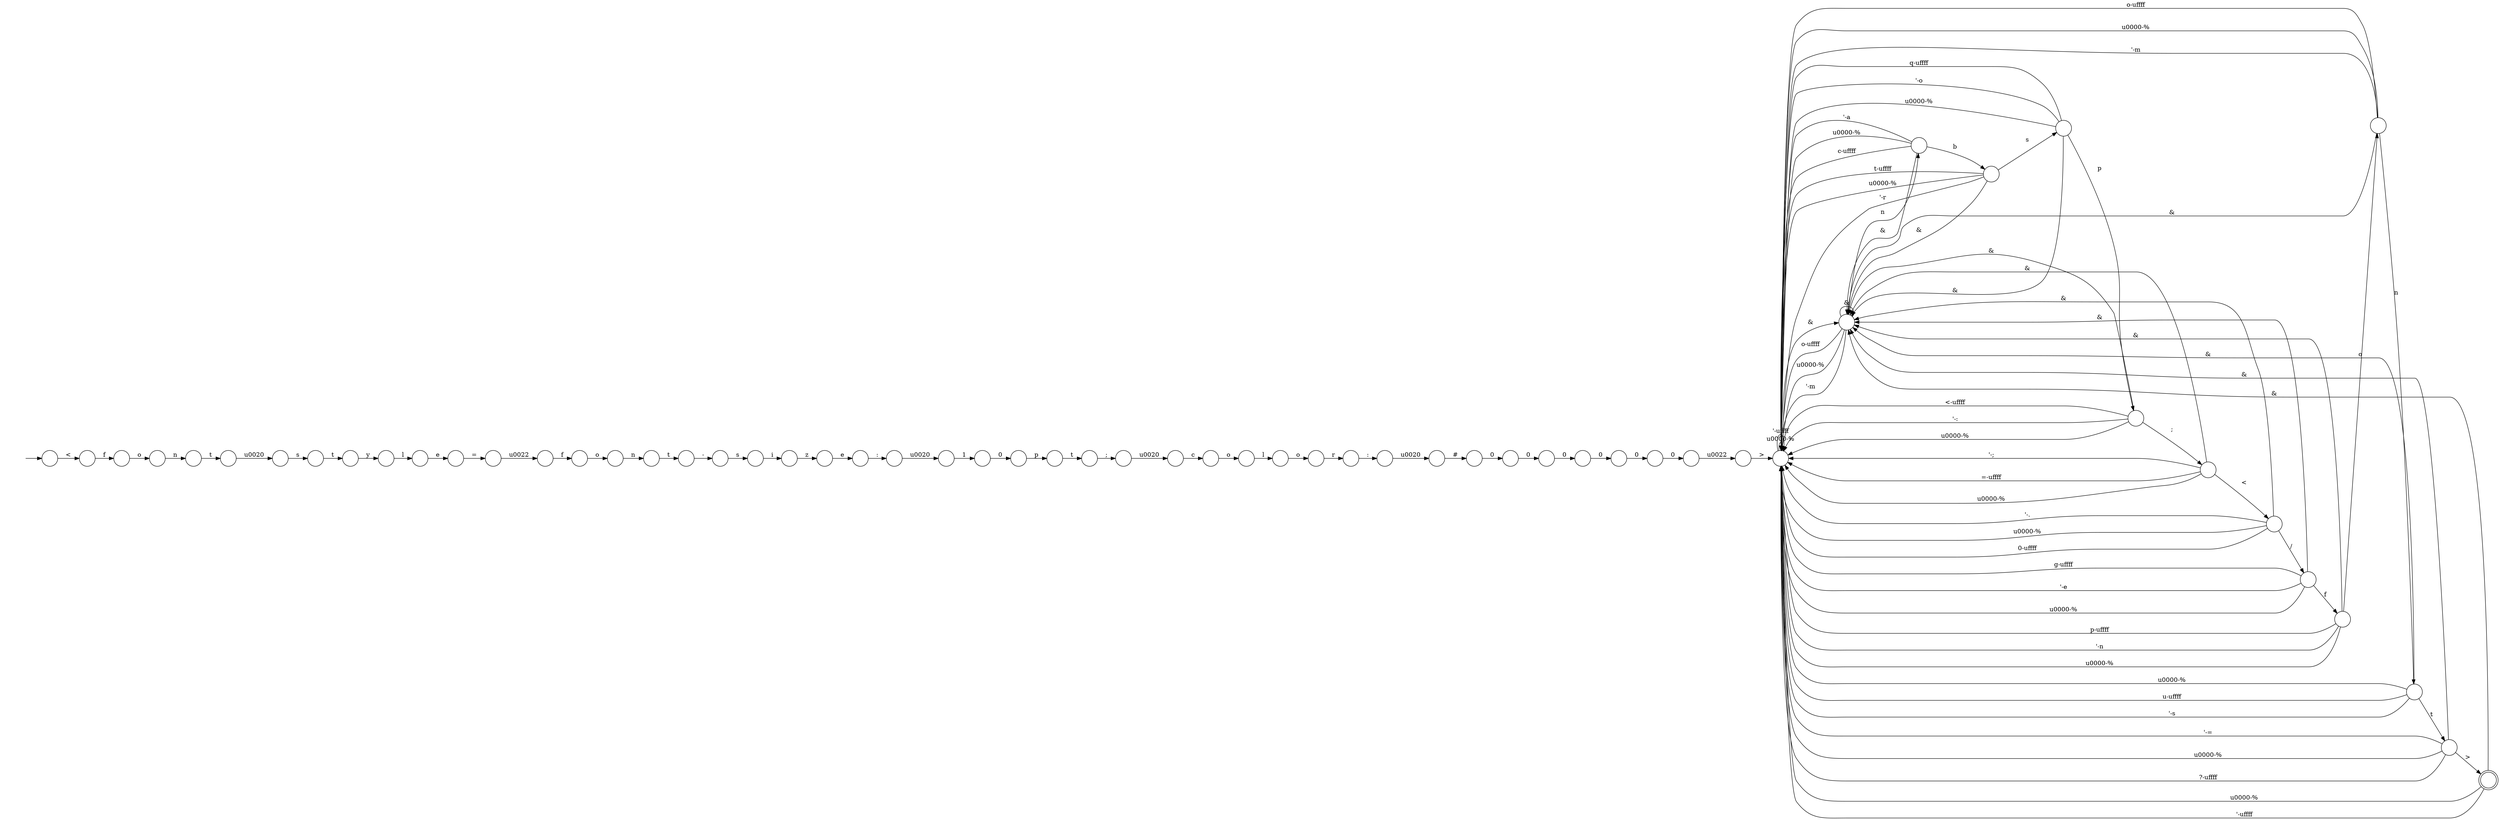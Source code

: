 digraph Automaton {
  rankdir = LR;
  0 [shape=circle,label=""];
  0 -> 55 [label="c"]
  1 [shape=circle,label=""];
  1 -> 21 [label="e"]
  2 [shape=circle,label=""];
  2 -> 28 [label="\u0022"]
  3 [shape=circle,label=""];
  3 -> 14 [label="f"]
  4 [shape=circle,label=""];
  4 -> 11 [label="n"]
  4 -> 59 [label="o-\uffff"]
  4 -> 20 [label="&"]
  4 -> 59 [label="\u0000-%"]
  4 -> 59 [label="'-m"]
  5 [shape=circle,label=""];
  5 -> 1 [label="l"]
  6 [shape=circle,label=""];
  6 -> 59 [label="q-\uffff"]
  6 -> 59 [label="'-o"]
  6 -> 20 [label="&"]
  6 -> 50 [label="p"]
  6 -> 59 [label="\u0000-%"]
  7 [shape=circle,label=""];
  7 -> 27 [label="\u0020"]
  8 [shape=circle,label=""];
  8 -> 59 [label=">"]
  9 [shape=circle,label=""];
  9 -> 24 [label="o"]
  10 [shape=circle,label=""];
  10 -> 30 [label="0"]
  11 [shape=circle,label=""];
  11 -> 57 [label="t"]
  11 -> 20 [label="&"]
  11 -> 59 [label="\u0000-%"]
  11 -> 59 [label="u-\uffff"]
  11 -> 59 [label="'-s"]
  12 [shape=circle,label=""];
  12 -> 45 [label="t"]
  13 [shape=circle,label=""];
  13 -> 7 [label="t"]
  14 [shape=circle,label=""];
  14 -> 46 [label="o"]
  15 [shape=circle,label=""];
  15 -> 18 [label="s"]
  16 [shape=circle,label=""];
  16 -> 0 [label="\u0020"]
  17 [shape=circle,label=""];
  17 -> 26 [label="1"]
  18 [shape=circle,label=""];
  18 -> 23 [label="i"]
  19 [shape=circle,label=""];
  19 -> 12 [label="n"]
  20 [shape=circle,label=""];
  20 -> 52 [label="n"]
  20 -> 59 [label="o-\uffff"]
  20 -> 20 [label="&"]
  20 -> 59 [label="\u0000-%"]
  20 -> 59 [label="'-m"]
  21 [shape=circle,label=""];
  21 -> 2 [label="="]
  22 [shape=circle,label=""];
  22 -> 59 [label="'-;"]
  22 -> 59 [label="=-\uffff"]
  22 -> 20 [label="&"]
  22 -> 59 [label="\u0000-%"]
  22 -> 31 [label="<"]
  23 [shape=circle,label=""];
  23 -> 40 [label="z"]
  24 [shape=circle,label=""];
  24 -> 48 [label="r"]
  25 [shape=circle,label=""];
  25 -> 10 [label="0"]
  26 [shape=circle,label=""];
  26 -> 35 [label="0"]
  27 [shape=circle,label=""];
  27 -> 43 [label="s"]
  28 [shape=circle,label=""];
  28 -> 47 [label="f"]
  29 [shape=circle,label=""];
  29 -> 8 [label="\u0022"]
  30 [shape=circle,label=""];
  30 -> 36 [label="0"]
  31 [shape=circle,label=""];
  31 -> 59 [label="'-."]
  31 -> 56 [label="/"]
  31 -> 20 [label="&"]
  31 -> 59 [label="\u0000-%"]
  31 -> 59 [label="0-\uffff"]
  32 [shape=circle,label=""];
  32 -> 34 [label="t"]
  33 [shape=circle,label=""];
  33 -> 17 [label="\u0020"]
  34 [shape=circle,label=""];
  34 -> 16 [label=";"]
  35 [shape=circle,label=""];
  35 -> 32 [label="p"]
  36 [shape=circle,label=""];
  36 -> 42 [label="0"]
  37 [shape=circle,label=""];
  37 -> 29 [label="0"]
  38 [shape=circle,label=""];
  38 -> 25 [label="#"]
  39 [shape=circle,label=""];
  39 -> 33 [label=":"]
  40 [shape=circle,label=""];
  40 -> 39 [label="e"]
  41 [shape=circle,label=""];
  41 -> 5 [label="y"]
  42 [shape=circle,label=""];
  42 -> 37 [label="0"]
  43 [shape=circle,label=""];
  43 -> 41 [label="t"]
  44 [shape=circle,label=""];
  44 -> 20 [label="&"]
  44 -> 6 [label="s"]
  44 -> 59 [label="t-\uffff"]
  44 -> 59 [label="\u0000-%"]
  44 -> 59 [label="'-r"]
  45 [shape=circle,label=""];
  45 -> 15 [label="-"]
  46 [shape=circle,label=""];
  46 -> 13 [label="n"]
  47 [shape=circle,label=""];
  47 -> 19 [label="o"]
  48 [shape=circle,label=""];
  48 -> 58 [label=":"]
  49 [shape=circle,label=""];
  49 -> 9 [label="l"]
  50 [shape=circle,label=""];
  50 -> 59 [label="<-\uffff"]
  50 -> 59 [label="'-:"]
  50 -> 20 [label="&"]
  50 -> 22 [label=";"]
  50 -> 59 [label="\u0000-%"]
  51 [shape=doublecircle,label=""];
  51 -> 20 [label="&"]
  51 -> 59 [label="\u0000-%"]
  51 -> 59 [label="'-\uffff"]
  52 [shape=circle,label=""];
  52 -> 59 [label="'-a"]
  52 -> 20 [label="&"]
  52 -> 44 [label="b"]
  52 -> 59 [label="\u0000-%"]
  52 -> 59 [label="c-\uffff"]
  53 [shape=circle,label=""];
  initial [shape=plaintext,label=""];
  initial -> 53
  53 -> 3 [label="<"]
  54 [shape=circle,label=""];
  54 -> 59 [label="p-\uffff"]
  54 -> 59 [label="'-n"]
  54 -> 20 [label="&"]
  54 -> 59 [label="\u0000-%"]
  54 -> 4 [label="o"]
  55 [shape=circle,label=""];
  55 -> 49 [label="o"]
  56 [shape=circle,label=""];
  56 -> 54 [label="f"]
  56 -> 20 [label="&"]
  56 -> 59 [label="g-\uffff"]
  56 -> 59 [label="'-e"]
  56 -> 59 [label="\u0000-%"]
  57 [shape=circle,label=""];
  57 -> 20 [label="&"]
  57 -> 59 [label="'-="]
  57 -> 51 [label=">"]
  57 -> 59 [label="\u0000-%"]
  57 -> 59 [label="?-\uffff"]
  58 [shape=circle,label=""];
  58 -> 38 [label="\u0020"]
  59 [shape=circle,label=""];
  59 -> 20 [label="&"]
  59 -> 59 [label="\u0000-%"]
  59 -> 59 [label="'-\uffff"]
}

